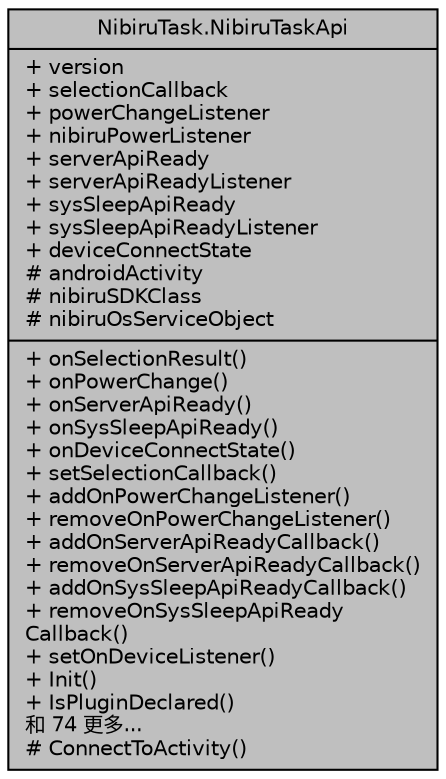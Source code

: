 digraph "NibiruTask.NibiruTaskApi"
{
 // LATEX_PDF_SIZE
  edge [fontname="Helvetica",fontsize="10",labelfontname="Helvetica",labelfontsize="10"];
  node [fontname="Helvetica",fontsize="10",shape=record];
  Node1 [label="{NibiruTask.NibiruTaskApi\n|+ version\l+ selectionCallback\l+ powerChangeListener\l+ nibiruPowerListener\l+ serverApiReady\l+ serverApiReadyListener\l+ sysSleepApiReady\l+ sysSleepApiReadyListener\l+ deviceConnectState\l# androidActivity\l# nibiruSDKClass\l# nibiruOsServiceObject\l|+ onSelectionResult()\l+ onPowerChange()\l+ onServerApiReady()\l+ onSysSleepApiReady()\l+ onDeviceConnectState()\l+ setSelectionCallback()\l+ addOnPowerChangeListener()\l+ removeOnPowerChangeListener()\l+ addOnServerApiReadyCallback()\l+ removeOnServerApiReadyCallback()\l+ addOnSysSleepApiReadyCallback()\l+ removeOnSysSleepApiReady\lCallback()\l+ setOnDeviceListener()\l+ Init()\l+ IsPluginDeclared()\l和 74 更多...\l# ConnectToActivity()\l}",height=0.2,width=0.4,color="black", fillcolor="grey75", style="filled", fontcolor="black",tooltip=" "];
}
